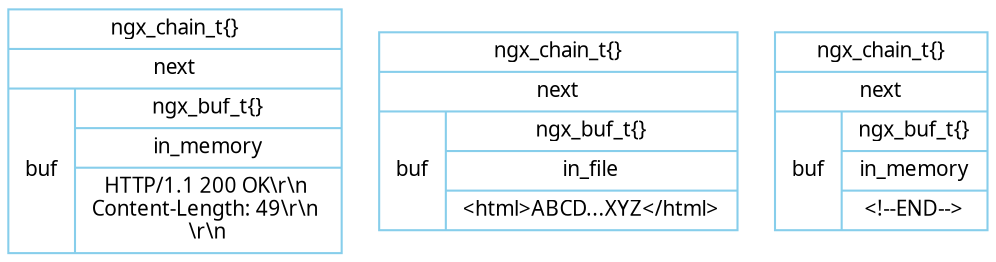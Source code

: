 digraph ngx_output_content {
   rankdir=TB;
   node [shape=record, color=skyblue, fontname="Verdana", fontsize=10];
   edge [color=forestgreen, fontname="Verdana", fontsize=10];


   ngx_chain_t1 [label="{<head>ngx_chain_t\{\}|<next>next|{buf|{ngx_buf_t\{\}|in_memory|HTTP/1.1 200 OK\\r\\n \nContent-Length: 49\\r\\n \n\\r\\n}}}"];

   ngx_chain_t2 [label="{<head>ngx_chain_t\{\}|<next>next|{buf|{ngx_buf_t\{\}|in_file|\<html\>ABCD...XYZ\</html\>}}}"];

   ngx_chain_t3 [label="{<head>ngx_chain_t\{\}|<next>next|{buf|{ngx_buf_t\{\}|in_memory|\<!--END--\>}}}"];
}